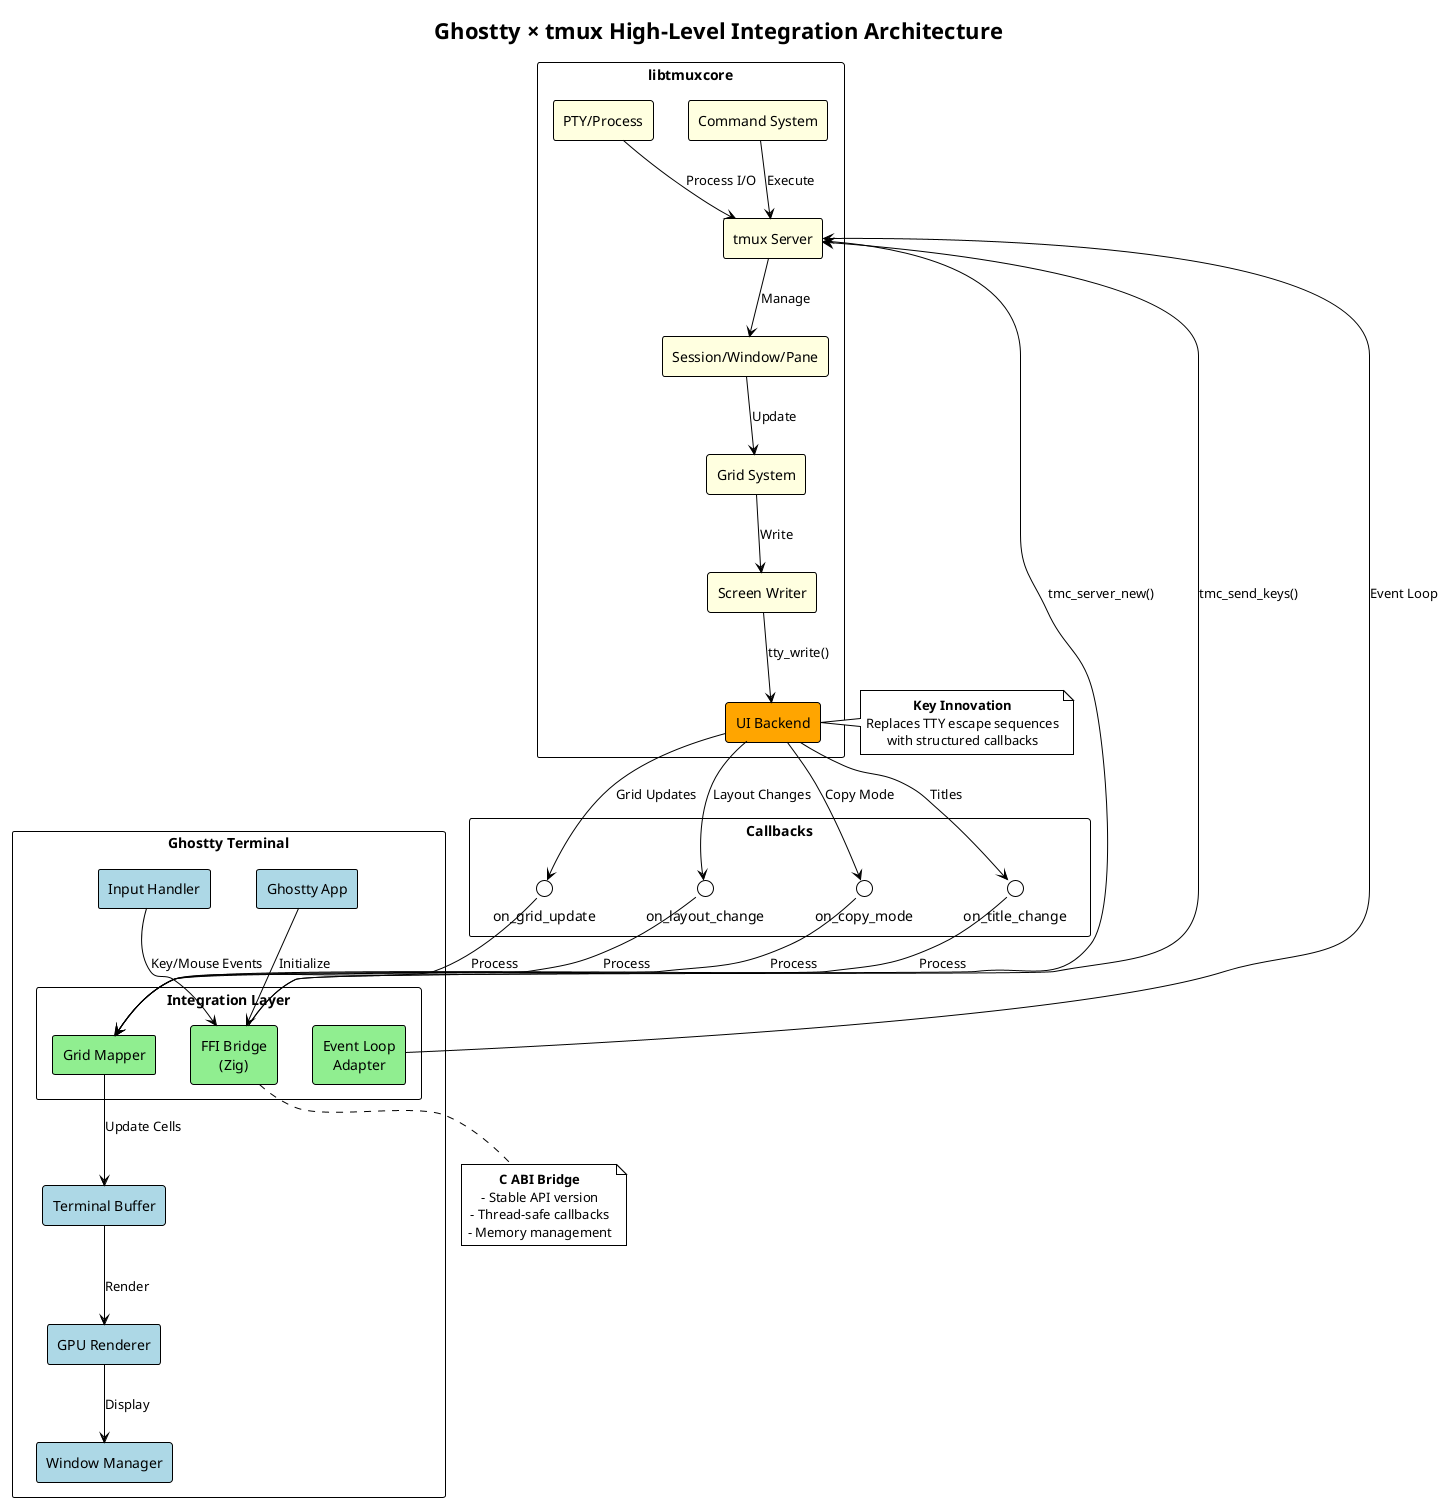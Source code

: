 @startuml high-level-integration
!theme plain
title Ghostty × tmux High-Level Integration Architecture

skinparam componentStyle rectangle
skinparam packageStyle rectangle
skinparam defaultTextAlignment center

package "Ghostty Terminal" {
    component [Ghostty App] as GApp #LightBlue
    component [Terminal Buffer] as TBuf #LightBlue
    component [GPU Renderer] as GPU #LightBlue
    component [Input Handler] as Input #LightBlue
    component [Window Manager] as WinMgr #LightBlue
    
    package "Integration Layer" {
        component [FFI Bridge\n(Zig)] as FFI #LightGreen
        component [Event Loop\nAdapter] as LoopAdapter #LightGreen
        component [Grid Mapper] as GridMap #LightGreen
    }
}

package "libtmuxcore" {
    component [tmux Server] as Server #LightYellow
    component [Session/Window/Pane] as SWP #LightYellow
    component [Grid System] as Grid #LightYellow
    component [Screen Writer] as SWrite #LightYellow
    component [UI Backend] as UIBack #Orange
    component [Command System] as Cmd #LightYellow
    component [PTY/Process] as PTY #LightYellow
}

package "Callbacks" {
    interface "on_grid_update" as CB1
    interface "on_layout_change" as CB2
    interface "on_copy_mode" as CB3
    interface "on_title_change" as CB4
}

' Connections
GApp --> FFI : Initialize
FFI --> Server : tmc_server_new()
Input --> FFI : Key/Mouse Events
FFI --> Server : tmc_send_keys()

Server --> SWP : Manage
SWP --> Grid : Update
Grid --> SWrite : Write
SWrite --> UIBack : tty_write()
UIBack --> CB1 : Grid Updates
UIBack --> CB2 : Layout Changes
UIBack --> CB3 : Copy Mode
UIBack --> CB4 : Titles

CB1 --> GridMap : Process
CB2 --> GridMap : Process
CB3 --> GridMap : Process
CB4 --> GridMap : Process

GridMap --> TBuf : Update Cells
TBuf --> GPU : Render
GPU --> WinMgr : Display

PTY --> Server : Process I/O
Cmd --> Server : Execute

LoopAdapter --> Server : Event Loop

note right of UIBack
  **Key Innovation**
  Replaces TTY escape sequences
  with structured callbacks
end note

note bottom of FFI
  **C ABI Bridge**
  - Stable API version
  - Thread-safe callbacks
  - Memory management
end note

@enduml